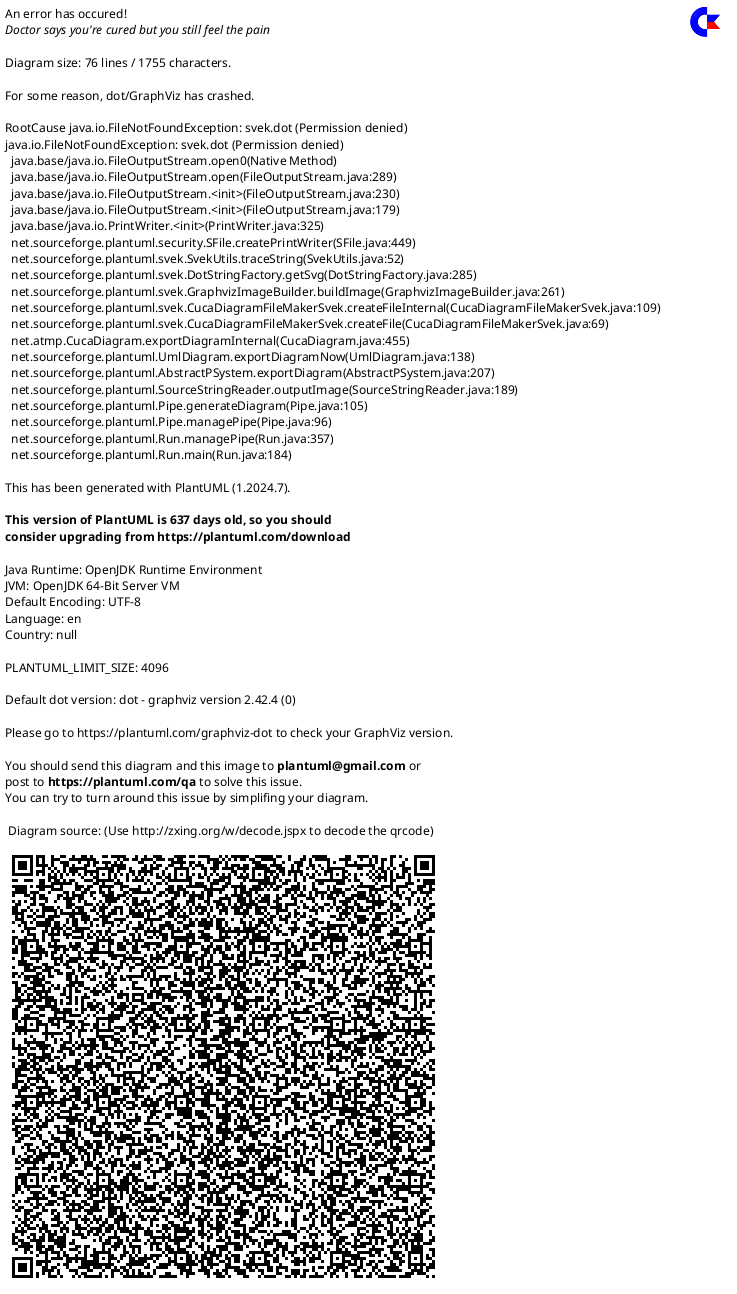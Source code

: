 {
  "sha1": "iu9z5nb43m7wj4zlymq8oack335377n",
  "insertion": {
    "when": "2024-06-03T18:59:31.217Z",
    "url": "https://github.com/DrMarkusVoss/pumla/tree/main/test/examples/simple/ports",
    "user": "plantuml@gmail.com"
  }
}
@startuml
!pragma svek_trace on

'left to right direction

component "Temperature Sensor" as tempSensor <<block>> {
    note as tempSensor_TVs
        1some tagged value table
        would be here
        usually.
    end note

    portout "temp_dK_raw     " as tempSensor_temp_dK_raw

}

note bottom of tempSensor
    2Measure the temperature and outputs it as
    raw, unfiltered value in Kelvin.
end note



component "Temperature Processing" as tempProcessing <<block>> {

    note as tempProcessing_TVs
        3some tagged value table
        would be here
        usually.
    end note

    portin "temp_dK_raw" as tempProcessing_temp_dK_raw_in
    portout "temp_dC_filtered" as tempProcessing_temp_dC_filtered_out
}

note bottom of tempProcessing
    4Takes the given raw temperature values
    in Kelvin, puts a moving average with
    configurable window size on it, converts
    it to degree and outputs that value.
end note

component "displayTemp" as displayTemp <<block>> {

    portin "temp_dC     " as temp_dC_displayTemp
    portin "temp_dF     " as temp_dF_displayTemp

    note as displayTemp_TVs
        5some tagged value table
        would be shown here
        usually.
    end note

    rectangle "internals" {
        component display
        component conversion

        temp_dC_displayTemp -u-> display
        temp_dF_displayTemp --> display
        conversion <-> display

    }
}

note bottom of displayTemp
    6Gets as input a temperature in
    degree Celsius or Fahrenheit, or both.
    Displays both temperature values.
    Calls the tempConverter for conversion if
    only one value is given as input.
end note


tempSensor_temp_dK_raw --> tempProcessing_temp_dK_raw_in
tempProcessing_temp_dC_filtered_out --> temp_dC_displayTemp

@enduml
